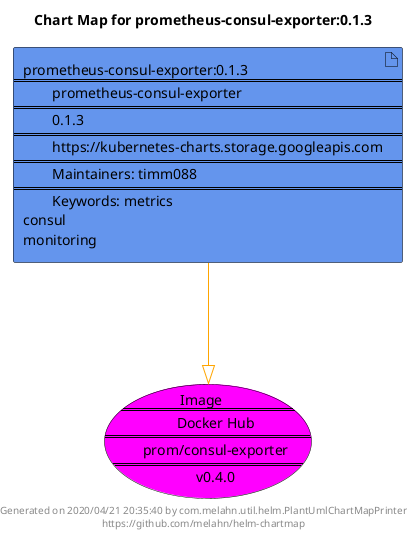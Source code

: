 @startuml
skinparam linetype ortho
skinparam backgroundColor white
skinparam usecaseBorderColor black
skinparam usecaseArrowColor LightSlateGray
skinparam artifactBorderColor black
skinparam artifactArrowColor LightSlateGray

title Chart Map for prometheus-consul-exporter:0.1.3

'There is one referenced Helm Chart
artifact "prometheus-consul-exporter:0.1.3\n====\n\tprometheus-consul-exporter\n====\n\t0.1.3\n====\n\thttps://kubernetes-charts.storage.googleapis.com\n====\n\tMaintainers: timm088\n====\n\tKeywords: metrics\nconsul\nmonitoring" as prometheus_consul_exporter_0_1_3 #CornflowerBlue

'There is one referenced Docker Image
usecase "Image\n====\n\tDocker Hub\n====\n\tprom/consul-exporter\n====\n\tv0.4.0" as prom_consul_exporter_v0_4_0 #Fuchsia

'Chart Dependencies
prometheus_consul_exporter_0_1_3--[#orange]-|>prom_consul_exporter_v0_4_0

center footer Generated on 2020/04/21 20:35:40 by com.melahn.util.helm.PlantUmlChartMapPrinter\nhttps://github.com/melahn/helm-chartmap
@enduml
